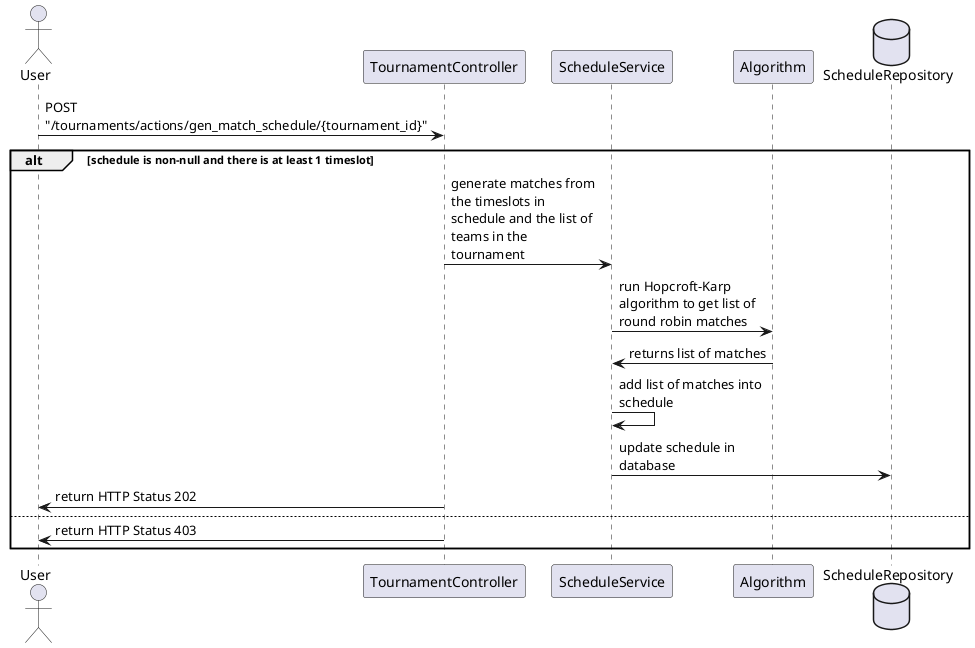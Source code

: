 @startuml
skinparam maxMessageSize 150

actor User
participant TournamentController
participant ScheduleService
participant Algorithm
database ScheduleRepository

User -> TournamentController: POST "/tournaments/actions/gen_match_schedule/{tournament_id}"
alt schedule is non-null and there is at least 1 timeslot
    TournamentController -> ScheduleService: generate matches from the timeslots in schedule and the list of teams in the tournament
    ScheduleService -> Algorithm: run Hopcroft-Karp algorithm to get list of round robin matches
    Algorithm -> ScheduleService: returns list of matches
    ScheduleService -> ScheduleService: add list of matches into schedule
    ScheduleService -> ScheduleRepository: update schedule in database
    TournamentController -> User: return HTTP Status 202
else
    TournamentController -> User: return HTTP Status 403
end
@enduml